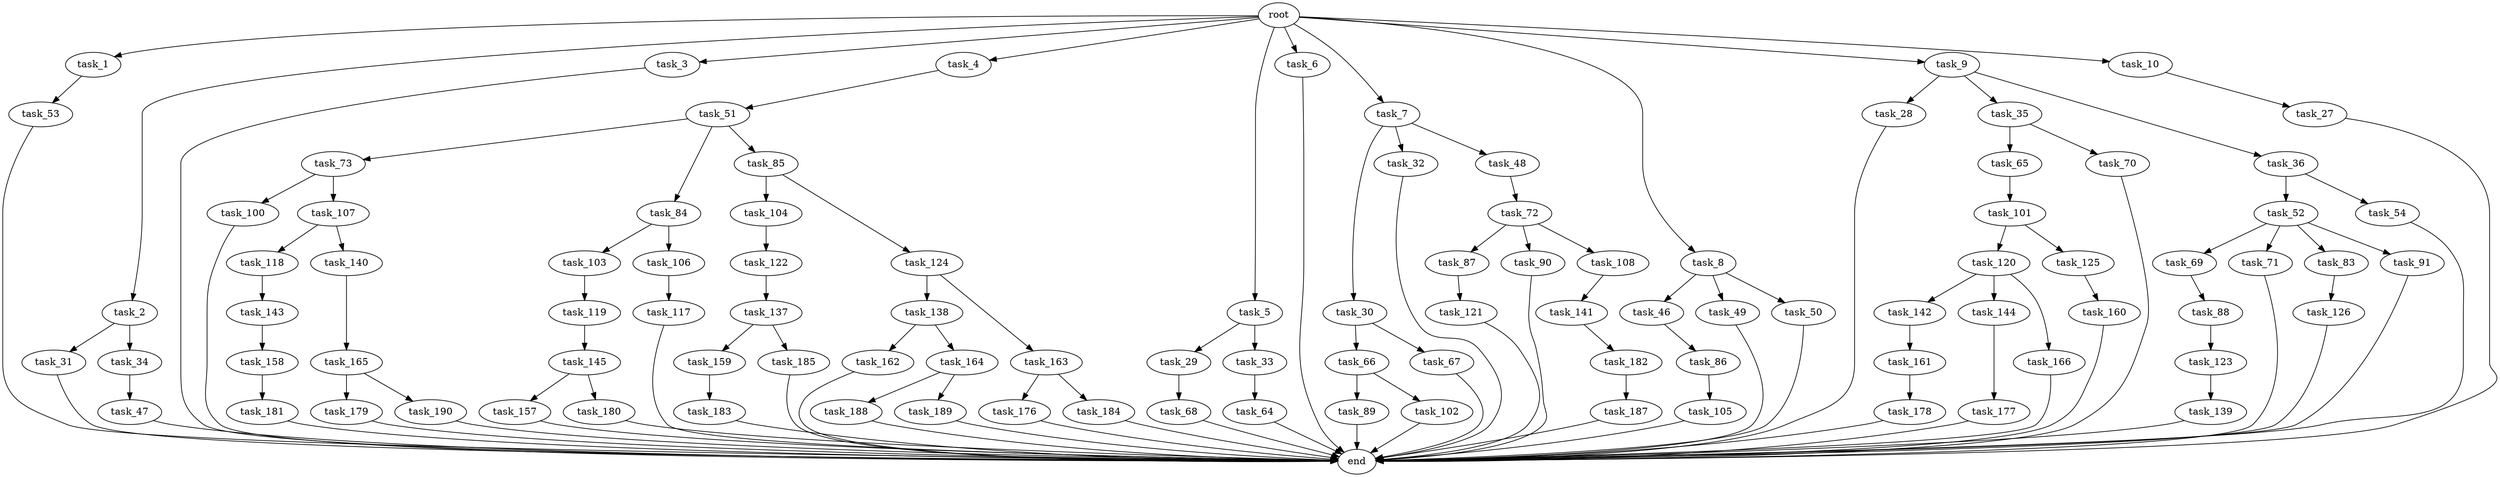 digraph G {
  root [size="0.000000"];
  task_1 [size="2.048000"];
  task_2 [size="2.048000"];
  task_3 [size="2.048000"];
  task_4 [size="2.048000"];
  task_5 [size="2.048000"];
  task_6 [size="2.048000"];
  task_7 [size="2.048000"];
  task_8 [size="2.048000"];
  task_9 [size="2.048000"];
  task_10 [size="2.048000"];
  task_27 [size="1099511627.776000"];
  task_28 [size="154618822.656000"];
  task_29 [size="68719476.736000"];
  task_30 [size="68719476.736000"];
  task_31 [size="841813590.016000"];
  task_32 [size="68719476.736000"];
  task_33 [size="68719476.736000"];
  task_34 [size="841813590.016000"];
  task_35 [size="154618822.656000"];
  task_36 [size="154618822.656000"];
  task_46 [size="154618822.656000"];
  task_47 [size="154618822.656000"];
  task_48 [size="68719476.736000"];
  task_49 [size="154618822.656000"];
  task_50 [size="154618822.656000"];
  task_51 [size="841813590.016000"];
  task_52 [size="274877906.944000"];
  task_53 [size="618475290.624000"];
  task_54 [size="274877906.944000"];
  task_64 [size="429496729.600000"];
  task_65 [size="274877906.944000"];
  task_66 [size="1099511627.776000"];
  task_67 [size="1099511627.776000"];
  task_68 [size="841813590.016000"];
  task_69 [size="274877906.944000"];
  task_70 [size="274877906.944000"];
  task_71 [size="274877906.944000"];
  task_72 [size="274877906.944000"];
  task_73 [size="274877906.944000"];
  task_83 [size="274877906.944000"];
  task_84 [size="274877906.944000"];
  task_85 [size="274877906.944000"];
  task_86 [size="618475290.624000"];
  task_87 [size="429496729.600000"];
  task_88 [size="1391569403.904000"];
  task_89 [size="68719476.736000"];
  task_90 [size="429496729.600000"];
  task_91 [size="274877906.944000"];
  task_100 [size="154618822.656000"];
  task_101 [size="68719476.736000"];
  task_102 [size="68719476.736000"];
  task_103 [size="1099511627.776000"];
  task_104 [size="618475290.624000"];
  task_105 [size="841813590.016000"];
  task_106 [size="1099511627.776000"];
  task_107 [size="154618822.656000"];
  task_108 [size="429496729.600000"];
  task_117 [size="68719476.736000"];
  task_118 [size="618475290.624000"];
  task_119 [size="1099511627.776000"];
  task_120 [size="618475290.624000"];
  task_121 [size="429496729.600000"];
  task_122 [size="274877906.944000"];
  task_123 [size="429496729.600000"];
  task_124 [size="618475290.624000"];
  task_125 [size="618475290.624000"];
  task_126 [size="1717986918.400000"];
  task_137 [size="618475290.624000"];
  task_138 [size="274877906.944000"];
  task_139 [size="618475290.624000"];
  task_140 [size="618475290.624000"];
  task_141 [size="618475290.624000"];
  task_142 [size="1391569403.904000"];
  task_143 [size="68719476.736000"];
  task_144 [size="1391569403.904000"];
  task_145 [size="1391569403.904000"];
  task_157 [size="841813590.016000"];
  task_158 [size="154618822.656000"];
  task_159 [size="841813590.016000"];
  task_160 [size="429496729.600000"];
  task_161 [size="429496729.600000"];
  task_162 [size="618475290.624000"];
  task_163 [size="274877906.944000"];
  task_164 [size="618475290.624000"];
  task_165 [size="1391569403.904000"];
  task_166 [size="1391569403.904000"];
  task_176 [size="154618822.656000"];
  task_177 [size="429496729.600000"];
  task_178 [size="1099511627.776000"];
  task_179 [size="1717986918.400000"];
  task_180 [size="841813590.016000"];
  task_181 [size="274877906.944000"];
  task_182 [size="618475290.624000"];
  task_183 [size="1391569403.904000"];
  task_184 [size="154618822.656000"];
  task_185 [size="841813590.016000"];
  task_187 [size="154618822.656000"];
  task_188 [size="429496729.600000"];
  task_189 [size="429496729.600000"];
  task_190 [size="1717986918.400000"];
  end [size="0.000000"];

  root -> task_1 [size="1.000000"];
  root -> task_2 [size="1.000000"];
  root -> task_3 [size="1.000000"];
  root -> task_4 [size="1.000000"];
  root -> task_5 [size="1.000000"];
  root -> task_6 [size="1.000000"];
  root -> task_7 [size="1.000000"];
  root -> task_8 [size="1.000000"];
  root -> task_9 [size="1.000000"];
  root -> task_10 [size="1.000000"];
  task_1 -> task_53 [size="301989888.000000"];
  task_2 -> task_31 [size="411041792.000000"];
  task_2 -> task_34 [size="411041792.000000"];
  task_3 -> end [size="1.000000"];
  task_4 -> task_51 [size="411041792.000000"];
  task_5 -> task_29 [size="33554432.000000"];
  task_5 -> task_33 [size="33554432.000000"];
  task_6 -> end [size="1.000000"];
  task_7 -> task_30 [size="33554432.000000"];
  task_7 -> task_32 [size="33554432.000000"];
  task_7 -> task_48 [size="33554432.000000"];
  task_8 -> task_46 [size="75497472.000000"];
  task_8 -> task_49 [size="75497472.000000"];
  task_8 -> task_50 [size="75497472.000000"];
  task_9 -> task_28 [size="75497472.000000"];
  task_9 -> task_35 [size="75497472.000000"];
  task_9 -> task_36 [size="75497472.000000"];
  task_10 -> task_27 [size="536870912.000000"];
  task_27 -> end [size="1.000000"];
  task_28 -> end [size="1.000000"];
  task_29 -> task_68 [size="411041792.000000"];
  task_30 -> task_66 [size="536870912.000000"];
  task_30 -> task_67 [size="536870912.000000"];
  task_31 -> end [size="1.000000"];
  task_32 -> end [size="1.000000"];
  task_33 -> task_64 [size="209715200.000000"];
  task_34 -> task_47 [size="75497472.000000"];
  task_35 -> task_65 [size="134217728.000000"];
  task_35 -> task_70 [size="134217728.000000"];
  task_36 -> task_52 [size="134217728.000000"];
  task_36 -> task_54 [size="134217728.000000"];
  task_46 -> task_86 [size="301989888.000000"];
  task_47 -> end [size="1.000000"];
  task_48 -> task_72 [size="134217728.000000"];
  task_49 -> end [size="1.000000"];
  task_50 -> end [size="1.000000"];
  task_51 -> task_73 [size="134217728.000000"];
  task_51 -> task_84 [size="134217728.000000"];
  task_51 -> task_85 [size="134217728.000000"];
  task_52 -> task_69 [size="134217728.000000"];
  task_52 -> task_71 [size="134217728.000000"];
  task_52 -> task_83 [size="134217728.000000"];
  task_52 -> task_91 [size="134217728.000000"];
  task_53 -> end [size="1.000000"];
  task_54 -> end [size="1.000000"];
  task_64 -> end [size="1.000000"];
  task_65 -> task_101 [size="33554432.000000"];
  task_66 -> task_89 [size="33554432.000000"];
  task_66 -> task_102 [size="33554432.000000"];
  task_67 -> end [size="1.000000"];
  task_68 -> end [size="1.000000"];
  task_69 -> task_88 [size="679477248.000000"];
  task_70 -> end [size="1.000000"];
  task_71 -> end [size="1.000000"];
  task_72 -> task_87 [size="209715200.000000"];
  task_72 -> task_90 [size="209715200.000000"];
  task_72 -> task_108 [size="209715200.000000"];
  task_73 -> task_100 [size="75497472.000000"];
  task_73 -> task_107 [size="75497472.000000"];
  task_83 -> task_126 [size="838860800.000000"];
  task_84 -> task_103 [size="536870912.000000"];
  task_84 -> task_106 [size="536870912.000000"];
  task_85 -> task_104 [size="301989888.000000"];
  task_85 -> task_124 [size="301989888.000000"];
  task_86 -> task_105 [size="411041792.000000"];
  task_87 -> task_121 [size="209715200.000000"];
  task_88 -> task_123 [size="209715200.000000"];
  task_89 -> end [size="1.000000"];
  task_90 -> end [size="1.000000"];
  task_91 -> end [size="1.000000"];
  task_100 -> end [size="1.000000"];
  task_101 -> task_120 [size="301989888.000000"];
  task_101 -> task_125 [size="301989888.000000"];
  task_102 -> end [size="1.000000"];
  task_103 -> task_119 [size="536870912.000000"];
  task_104 -> task_122 [size="134217728.000000"];
  task_105 -> end [size="1.000000"];
  task_106 -> task_117 [size="33554432.000000"];
  task_107 -> task_118 [size="301989888.000000"];
  task_107 -> task_140 [size="301989888.000000"];
  task_108 -> task_141 [size="301989888.000000"];
  task_117 -> end [size="1.000000"];
  task_118 -> task_143 [size="33554432.000000"];
  task_119 -> task_145 [size="679477248.000000"];
  task_120 -> task_142 [size="679477248.000000"];
  task_120 -> task_144 [size="679477248.000000"];
  task_120 -> task_166 [size="679477248.000000"];
  task_121 -> end [size="1.000000"];
  task_122 -> task_137 [size="301989888.000000"];
  task_123 -> task_139 [size="301989888.000000"];
  task_124 -> task_138 [size="134217728.000000"];
  task_124 -> task_163 [size="134217728.000000"];
  task_125 -> task_160 [size="209715200.000000"];
  task_126 -> end [size="1.000000"];
  task_137 -> task_159 [size="411041792.000000"];
  task_137 -> task_185 [size="411041792.000000"];
  task_138 -> task_162 [size="301989888.000000"];
  task_138 -> task_164 [size="301989888.000000"];
  task_139 -> end [size="1.000000"];
  task_140 -> task_165 [size="679477248.000000"];
  task_141 -> task_182 [size="301989888.000000"];
  task_142 -> task_161 [size="209715200.000000"];
  task_143 -> task_158 [size="75497472.000000"];
  task_144 -> task_177 [size="209715200.000000"];
  task_145 -> task_157 [size="411041792.000000"];
  task_145 -> task_180 [size="411041792.000000"];
  task_157 -> end [size="1.000000"];
  task_158 -> task_181 [size="134217728.000000"];
  task_159 -> task_183 [size="679477248.000000"];
  task_160 -> end [size="1.000000"];
  task_161 -> task_178 [size="536870912.000000"];
  task_162 -> end [size="1.000000"];
  task_163 -> task_176 [size="75497472.000000"];
  task_163 -> task_184 [size="75497472.000000"];
  task_164 -> task_188 [size="209715200.000000"];
  task_164 -> task_189 [size="209715200.000000"];
  task_165 -> task_179 [size="838860800.000000"];
  task_165 -> task_190 [size="838860800.000000"];
  task_166 -> end [size="1.000000"];
  task_176 -> end [size="1.000000"];
  task_177 -> end [size="1.000000"];
  task_178 -> end [size="1.000000"];
  task_179 -> end [size="1.000000"];
  task_180 -> end [size="1.000000"];
  task_181 -> end [size="1.000000"];
  task_182 -> task_187 [size="75497472.000000"];
  task_183 -> end [size="1.000000"];
  task_184 -> end [size="1.000000"];
  task_185 -> end [size="1.000000"];
  task_187 -> end [size="1.000000"];
  task_188 -> end [size="1.000000"];
  task_189 -> end [size="1.000000"];
  task_190 -> end [size="1.000000"];
}
